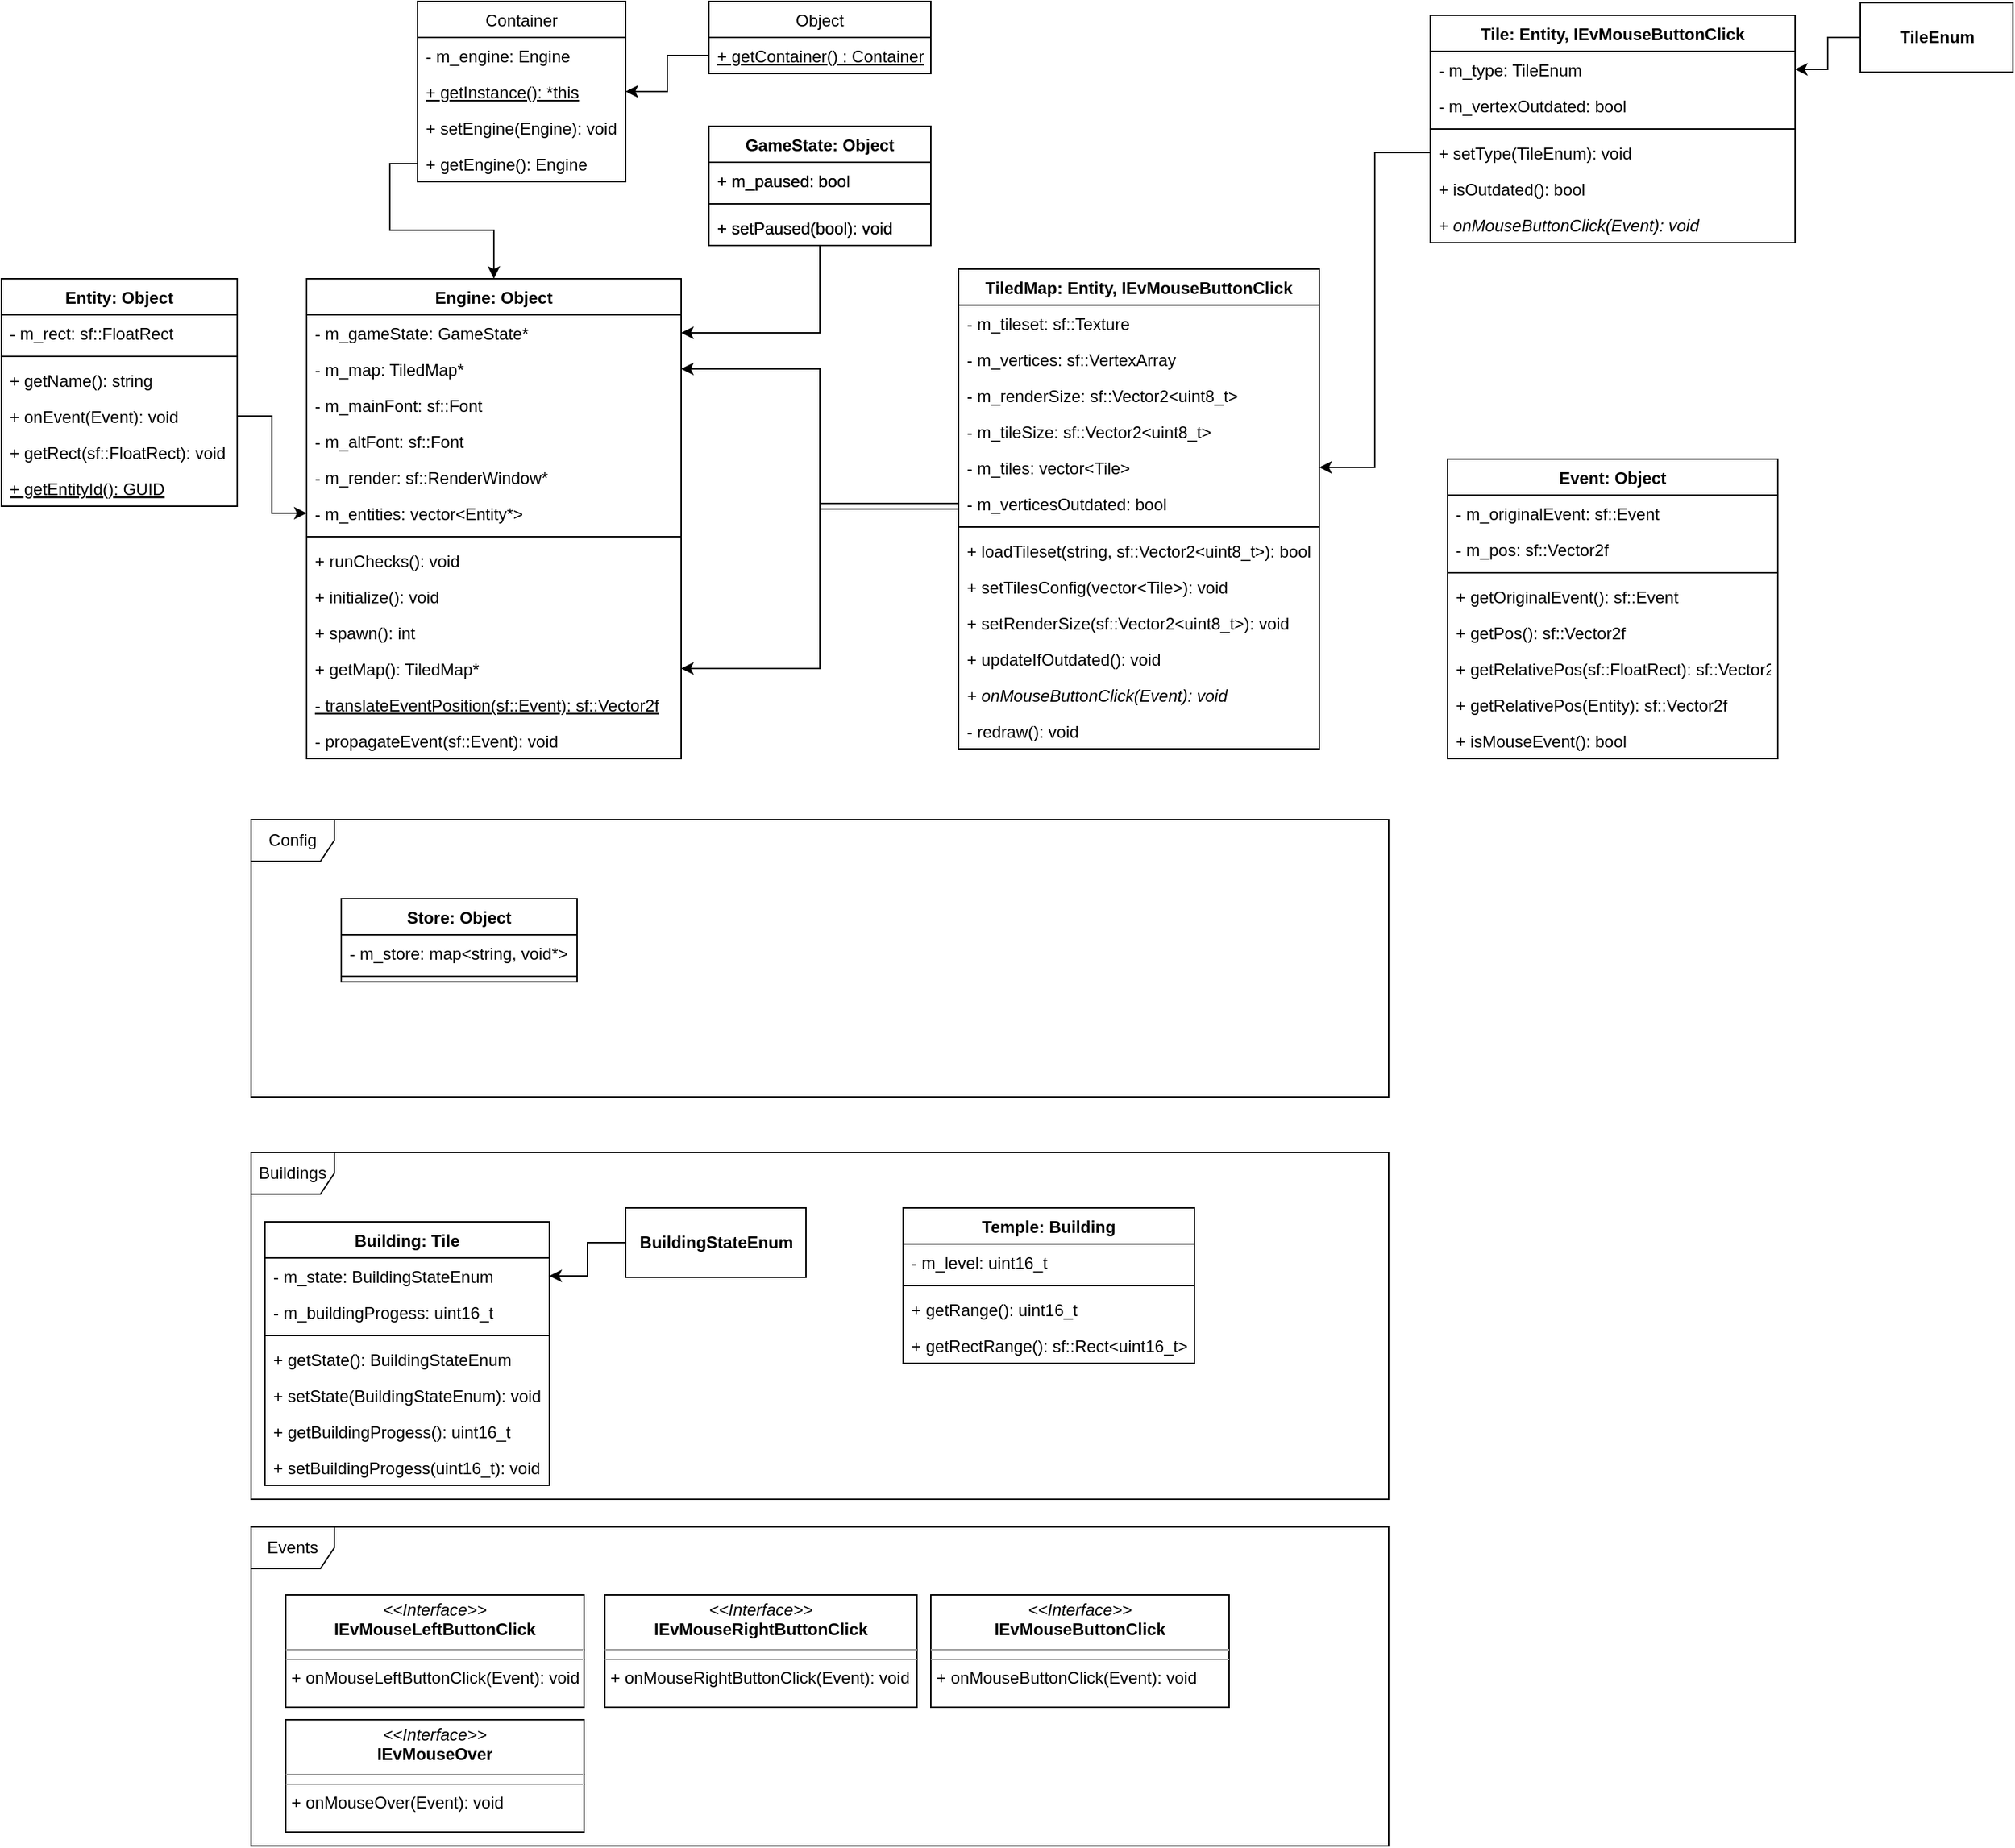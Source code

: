 <mxfile version="13.0.1" type="github">
  <diagram id="be68WJlmNhID2xN9GZZJ" name="Page-1">
    <mxGraphModel dx="1832" dy="575" grid="1" gridSize="10" guides="1" tooltips="1" connect="1" arrows="1" fold="1" page="1" pageScale="1" pageWidth="827" pageHeight="1169" math="0" shadow="0">
      <root>
        <mxCell id="QJHLIfY952PUfhF2oaxG-0" />
        <mxCell id="QJHLIfY952PUfhF2oaxG-1" parent="QJHLIfY952PUfhF2oaxG-0" />
        <mxCell id="mEMcGIEEyHtBo-22ZitF-0" value="Object" style="swimlane;fontStyle=0;childLayout=stackLayout;horizontal=1;startSize=26;fillColor=none;horizontalStack=0;resizeParent=1;resizeParentMax=0;resizeLast=0;collapsible=1;marginBottom=0;" vertex="1" parent="QJHLIfY952PUfhF2oaxG-1">
          <mxGeometry x="330" y="20" width="160" height="52" as="geometry" />
        </mxCell>
        <mxCell id="mEMcGIEEyHtBo-22ZitF-1" value="+ getContainer() : Container" style="text;strokeColor=none;fillColor=none;align=left;verticalAlign=top;spacingLeft=4;spacingRight=4;overflow=hidden;rotatable=0;points=[[0,0.5],[1,0.5]];portConstraint=eastwest;fontStyle=4" vertex="1" parent="mEMcGIEEyHtBo-22ZitF-0">
          <mxGeometry y="26" width="160" height="26" as="geometry" />
        </mxCell>
        <mxCell id="mEMcGIEEyHtBo-22ZitF-5" value="Container" style="swimlane;fontStyle=0;childLayout=stackLayout;horizontal=1;startSize=26;fillColor=none;horizontalStack=0;resizeParent=1;resizeParentMax=0;resizeLast=0;collapsible=1;marginBottom=0;" vertex="1" parent="QJHLIfY952PUfhF2oaxG-1">
          <mxGeometry x="120" y="20" width="150" height="130" as="geometry" />
        </mxCell>
        <mxCell id="mEMcGIEEyHtBo-22ZitF-8" value="- m_engine: Engine" style="text;strokeColor=none;fillColor=none;align=left;verticalAlign=top;spacingLeft=4;spacingRight=4;overflow=hidden;rotatable=0;points=[[0,0.5],[1,0.5]];portConstraint=eastwest;" vertex="1" parent="mEMcGIEEyHtBo-22ZitF-5">
          <mxGeometry y="26" width="150" height="26" as="geometry" />
        </mxCell>
        <mxCell id="mEMcGIEEyHtBo-22ZitF-6" value="+ getInstance(): *this" style="text;strokeColor=none;fillColor=none;align=left;verticalAlign=top;spacingLeft=4;spacingRight=4;overflow=hidden;rotatable=0;points=[[0,0.5],[1,0.5]];portConstraint=eastwest;fontStyle=4" vertex="1" parent="mEMcGIEEyHtBo-22ZitF-5">
          <mxGeometry y="52" width="150" height="26" as="geometry" />
        </mxCell>
        <mxCell id="mEMcGIEEyHtBo-22ZitF-11" value="+ setEngine(Engine): void" style="text;strokeColor=none;fillColor=none;align=left;verticalAlign=top;spacingLeft=4;spacingRight=4;overflow=hidden;rotatable=0;points=[[0,0.5],[1,0.5]];portConstraint=eastwest;" vertex="1" parent="mEMcGIEEyHtBo-22ZitF-5">
          <mxGeometry y="78" width="150" height="26" as="geometry" />
        </mxCell>
        <mxCell id="mEMcGIEEyHtBo-22ZitF-12" value="+ getEngine(): Engine" style="text;strokeColor=none;fillColor=none;align=left;verticalAlign=top;spacingLeft=4;spacingRight=4;overflow=hidden;rotatable=0;points=[[0,0.5],[1,0.5]];portConstraint=eastwest;" vertex="1" parent="mEMcGIEEyHtBo-22ZitF-5">
          <mxGeometry y="104" width="150" height="26" as="geometry" />
        </mxCell>
        <mxCell id="mEMcGIEEyHtBo-22ZitF-15" style="edgeStyle=orthogonalEdgeStyle;rounded=0;orthogonalLoop=1;jettySize=auto;html=1;" edge="1" parent="QJHLIfY952PUfhF2oaxG-1" source="mEMcGIEEyHtBo-22ZitF-1" target="mEMcGIEEyHtBo-22ZitF-5">
          <mxGeometry relative="1" as="geometry" />
        </mxCell>
        <mxCell id="mEMcGIEEyHtBo-22ZitF-20" value="Engine: Object&#xa;" style="swimlane;fontStyle=1;align=center;verticalAlign=top;childLayout=stackLayout;horizontal=1;startSize=26;horizontalStack=0;resizeParent=1;resizeParentMax=0;resizeLast=0;collapsible=1;marginBottom=0;" vertex="1" parent="QJHLIfY952PUfhF2oaxG-1">
          <mxGeometry x="40" y="220" width="270" height="346" as="geometry">
            <mxRectangle x="40" y="220" width="120" height="26" as="alternateBounds" />
          </mxGeometry>
        </mxCell>
        <mxCell id="mEMcGIEEyHtBo-22ZitF-21" value="- m_gameState: GameState*" style="text;strokeColor=none;fillColor=none;align=left;verticalAlign=top;spacingLeft=4;spacingRight=4;overflow=hidden;rotatable=0;points=[[0,0.5],[1,0.5]];portConstraint=eastwest;" vertex="1" parent="mEMcGIEEyHtBo-22ZitF-20">
          <mxGeometry y="26" width="270" height="26" as="geometry" />
        </mxCell>
        <mxCell id="mEMcGIEEyHtBo-22ZitF-24" value="- m_map: TiledMap*" style="text;strokeColor=none;fillColor=none;align=left;verticalAlign=top;spacingLeft=4;spacingRight=4;overflow=hidden;rotatable=0;points=[[0,0.5],[1,0.5]];portConstraint=eastwest;" vertex="1" parent="mEMcGIEEyHtBo-22ZitF-20">
          <mxGeometry y="52" width="270" height="26" as="geometry" />
        </mxCell>
        <mxCell id="mEMcGIEEyHtBo-22ZitF-25" value="- m_mainFont: sf::Font" style="text;strokeColor=none;fillColor=none;align=left;verticalAlign=top;spacingLeft=4;spacingRight=4;overflow=hidden;rotatable=0;points=[[0,0.5],[1,0.5]];portConstraint=eastwest;" vertex="1" parent="mEMcGIEEyHtBo-22ZitF-20">
          <mxGeometry y="78" width="270" height="26" as="geometry" />
        </mxCell>
        <mxCell id="mEMcGIEEyHtBo-22ZitF-27" value="- m_altFont: sf::Font" style="text;strokeColor=none;fillColor=none;align=left;verticalAlign=top;spacingLeft=4;spacingRight=4;overflow=hidden;rotatable=0;points=[[0,0.5],[1,0.5]];portConstraint=eastwest;" vertex="1" parent="mEMcGIEEyHtBo-22ZitF-20">
          <mxGeometry y="104" width="270" height="26" as="geometry" />
        </mxCell>
        <mxCell id="mEMcGIEEyHtBo-22ZitF-26" value="- m_render: sf::RenderWindow*" style="text;strokeColor=none;fillColor=none;align=left;verticalAlign=top;spacingLeft=4;spacingRight=4;overflow=hidden;rotatable=0;points=[[0,0.5],[1,0.5]];portConstraint=eastwest;" vertex="1" parent="mEMcGIEEyHtBo-22ZitF-20">
          <mxGeometry y="130" width="270" height="26" as="geometry" />
        </mxCell>
        <mxCell id="mEMcGIEEyHtBo-22ZitF-28" value="- m_entities: vector&lt;Entity*&gt;" style="text;strokeColor=none;fillColor=none;align=left;verticalAlign=top;spacingLeft=4;spacingRight=4;overflow=hidden;rotatable=0;points=[[0,0.5],[1,0.5]];portConstraint=eastwest;" vertex="1" parent="mEMcGIEEyHtBo-22ZitF-20">
          <mxGeometry y="156" width="270" height="26" as="geometry" />
        </mxCell>
        <mxCell id="mEMcGIEEyHtBo-22ZitF-22" value="" style="line;strokeWidth=1;fillColor=none;align=left;verticalAlign=middle;spacingTop=-1;spacingLeft=3;spacingRight=3;rotatable=0;labelPosition=right;points=[];portConstraint=eastwest;" vertex="1" parent="mEMcGIEEyHtBo-22ZitF-20">
          <mxGeometry y="182" width="270" height="8" as="geometry" />
        </mxCell>
        <mxCell id="mEMcGIEEyHtBo-22ZitF-23" value="+ runChecks(): void" style="text;strokeColor=none;fillColor=none;align=left;verticalAlign=top;spacingLeft=4;spacingRight=4;overflow=hidden;rotatable=0;points=[[0,0.5],[1,0.5]];portConstraint=eastwest;" vertex="1" parent="mEMcGIEEyHtBo-22ZitF-20">
          <mxGeometry y="190" width="270" height="26" as="geometry" />
        </mxCell>
        <mxCell id="mEMcGIEEyHtBo-22ZitF-29" value="+ initialize(): void" style="text;strokeColor=none;fillColor=none;align=left;verticalAlign=top;spacingLeft=4;spacingRight=4;overflow=hidden;rotatable=0;points=[[0,0.5],[1,0.5]];portConstraint=eastwest;" vertex="1" parent="mEMcGIEEyHtBo-22ZitF-20">
          <mxGeometry y="216" width="270" height="26" as="geometry" />
        </mxCell>
        <mxCell id="mEMcGIEEyHtBo-22ZitF-30" value="+ spawn(): int" style="text;strokeColor=none;fillColor=none;align=left;verticalAlign=top;spacingLeft=4;spacingRight=4;overflow=hidden;rotatable=0;points=[[0,0.5],[1,0.5]];portConstraint=eastwest;" vertex="1" parent="mEMcGIEEyHtBo-22ZitF-20">
          <mxGeometry y="242" width="270" height="26" as="geometry" />
        </mxCell>
        <mxCell id="mEMcGIEEyHtBo-22ZitF-31" value="+ getMap(): TiledMap*" style="text;strokeColor=none;fillColor=none;align=left;verticalAlign=top;spacingLeft=4;spacingRight=4;overflow=hidden;rotatable=0;points=[[0,0.5],[1,0.5]];portConstraint=eastwest;" vertex="1" parent="mEMcGIEEyHtBo-22ZitF-20">
          <mxGeometry y="268" width="270" height="26" as="geometry" />
        </mxCell>
        <mxCell id="mEMcGIEEyHtBo-22ZitF-33" value="- translateEventPosition(sf::Event): sf::Vector2f" style="text;strokeColor=none;fillColor=none;align=left;verticalAlign=top;spacingLeft=4;spacingRight=4;overflow=hidden;rotatable=0;points=[[0,0.5],[1,0.5]];portConstraint=eastwest;fontStyle=4" vertex="1" parent="mEMcGIEEyHtBo-22ZitF-20">
          <mxGeometry y="294" width="270" height="26" as="geometry" />
        </mxCell>
        <mxCell id="mEMcGIEEyHtBo-22ZitF-32" value="- propagateEvent(sf::Event): void" style="text;strokeColor=none;fillColor=none;align=left;verticalAlign=top;spacingLeft=4;spacingRight=4;overflow=hidden;rotatable=0;points=[[0,0.5],[1,0.5]];portConstraint=eastwest;" vertex="1" parent="mEMcGIEEyHtBo-22ZitF-20">
          <mxGeometry y="320" width="270" height="26" as="geometry" />
        </mxCell>
        <mxCell id="mEMcGIEEyHtBo-22ZitF-35" style="edgeStyle=orthogonalEdgeStyle;rounded=0;orthogonalLoop=1;jettySize=auto;html=1;" edge="1" parent="QJHLIfY952PUfhF2oaxG-1" source="mEMcGIEEyHtBo-22ZitF-12" target="mEMcGIEEyHtBo-22ZitF-20">
          <mxGeometry relative="1" as="geometry" />
        </mxCell>
        <mxCell id="mEMcGIEEyHtBo-22ZitF-41" style="edgeStyle=orthogonalEdgeStyle;rounded=0;orthogonalLoop=1;jettySize=auto;html=1;" edge="1" parent="QJHLIfY952PUfhF2oaxG-1" source="mEMcGIEEyHtBo-22ZitF-37" target="mEMcGIEEyHtBo-22ZitF-21">
          <mxGeometry relative="1" as="geometry" />
        </mxCell>
        <mxCell id="mEMcGIEEyHtBo-22ZitF-37" value="GameState: Object" style="swimlane;fontStyle=1;align=center;verticalAlign=top;childLayout=stackLayout;horizontal=1;startSize=26;horizontalStack=0;resizeParent=1;resizeParentMax=0;resizeLast=0;collapsible=1;marginBottom=0;" vertex="1" parent="QJHLIfY952PUfhF2oaxG-1">
          <mxGeometry x="330" y="110" width="160" height="86" as="geometry" />
        </mxCell>
        <mxCell id="mEMcGIEEyHtBo-22ZitF-38" value="+ m_paused: bool" style="text;strokeColor=none;fillColor=none;align=left;verticalAlign=top;spacingLeft=4;spacingRight=4;overflow=hidden;rotatable=0;points=[[0,0.5],[1,0.5]];portConstraint=eastwest;" vertex="1" parent="mEMcGIEEyHtBo-22ZitF-37">
          <mxGeometry y="26" width="160" height="26" as="geometry" />
        </mxCell>
        <mxCell id="mEMcGIEEyHtBo-22ZitF-39" value="" style="line;strokeWidth=1;fillColor=none;align=left;verticalAlign=middle;spacingTop=-1;spacingLeft=3;spacingRight=3;rotatable=0;labelPosition=right;points=[];portConstraint=eastwest;" vertex="1" parent="mEMcGIEEyHtBo-22ZitF-37">
          <mxGeometry y="52" width="160" height="8" as="geometry" />
        </mxCell>
        <mxCell id="mEMcGIEEyHtBo-22ZitF-40" value="+ setPaused(bool): void" style="text;strokeColor=none;fillColor=none;align=left;verticalAlign=top;spacingLeft=4;spacingRight=4;overflow=hidden;rotatable=0;points=[[0,0.5],[1,0.5]];portConstraint=eastwest;" vertex="1" parent="mEMcGIEEyHtBo-22ZitF-37">
          <mxGeometry y="60" width="160" height="26" as="geometry" />
        </mxCell>
        <mxCell id="mEMcGIEEyHtBo-22ZitF-63" style="edgeStyle=orthogonalEdgeStyle;rounded=0;orthogonalLoop=1;jettySize=auto;html=1;" edge="1" parent="QJHLIfY952PUfhF2oaxG-1" source="mEMcGIEEyHtBo-22ZitF-46" target="mEMcGIEEyHtBo-22ZitF-24">
          <mxGeometry relative="1" as="geometry" />
        </mxCell>
        <mxCell id="mEMcGIEEyHtBo-22ZitF-46" value="TiledMap: Entity, IEvMouseButtonClick" style="swimlane;fontStyle=1;align=center;verticalAlign=top;childLayout=stackLayout;horizontal=1;startSize=26;horizontalStack=0;resizeParent=1;resizeParentMax=0;resizeLast=0;collapsible=1;marginBottom=0;" vertex="1" parent="QJHLIfY952PUfhF2oaxG-1">
          <mxGeometry x="510" y="213" width="260" height="346" as="geometry" />
        </mxCell>
        <mxCell id="mEMcGIEEyHtBo-22ZitF-47" value="- m_tileset: sf::Texture" style="text;strokeColor=none;fillColor=none;align=left;verticalAlign=top;spacingLeft=4;spacingRight=4;overflow=hidden;rotatable=0;points=[[0,0.5],[1,0.5]];portConstraint=eastwest;" vertex="1" parent="mEMcGIEEyHtBo-22ZitF-46">
          <mxGeometry y="26" width="260" height="26" as="geometry" />
        </mxCell>
        <mxCell id="mEMcGIEEyHtBo-22ZitF-50" value="- m_vertices: sf::VertexArray" style="text;strokeColor=none;fillColor=none;align=left;verticalAlign=top;spacingLeft=4;spacingRight=4;overflow=hidden;rotatable=0;points=[[0,0.5],[1,0.5]];portConstraint=eastwest;" vertex="1" parent="mEMcGIEEyHtBo-22ZitF-46">
          <mxGeometry y="52" width="260" height="26" as="geometry" />
        </mxCell>
        <mxCell id="mEMcGIEEyHtBo-22ZitF-51" value="- m_renderSize: sf::Vector2&lt;uint8_t&gt;" style="text;strokeColor=none;fillColor=none;align=left;verticalAlign=top;spacingLeft=4;spacingRight=4;overflow=hidden;rotatable=0;points=[[0,0.5],[1,0.5]];portConstraint=eastwest;" vertex="1" parent="mEMcGIEEyHtBo-22ZitF-46">
          <mxGeometry y="78" width="260" height="26" as="geometry" />
        </mxCell>
        <mxCell id="mEMcGIEEyHtBo-22ZitF-52" value="- m_tileSize: sf::Vector2&lt;uint8_t&gt;" style="text;strokeColor=none;fillColor=none;align=left;verticalAlign=top;spacingLeft=4;spacingRight=4;overflow=hidden;rotatable=0;points=[[0,0.5],[1,0.5]];portConstraint=eastwest;" vertex="1" parent="mEMcGIEEyHtBo-22ZitF-46">
          <mxGeometry y="104" width="260" height="26" as="geometry" />
        </mxCell>
        <mxCell id="mEMcGIEEyHtBo-22ZitF-53" value="- m_tiles: vector&lt;Tile&gt;" style="text;strokeColor=none;fillColor=none;align=left;verticalAlign=top;spacingLeft=4;spacingRight=4;overflow=hidden;rotatable=0;points=[[0,0.5],[1,0.5]];portConstraint=eastwest;" vertex="1" parent="mEMcGIEEyHtBo-22ZitF-46">
          <mxGeometry y="130" width="260" height="26" as="geometry" />
        </mxCell>
        <mxCell id="mEMcGIEEyHtBo-22ZitF-54" value="- m_verticesOutdated: bool" style="text;strokeColor=none;fillColor=none;align=left;verticalAlign=top;spacingLeft=4;spacingRight=4;overflow=hidden;rotatable=0;points=[[0,0.5],[1,0.5]];portConstraint=eastwest;" vertex="1" parent="mEMcGIEEyHtBo-22ZitF-46">
          <mxGeometry y="156" width="260" height="26" as="geometry" />
        </mxCell>
        <mxCell id="mEMcGIEEyHtBo-22ZitF-48" value="" style="line;strokeWidth=1;fillColor=none;align=left;verticalAlign=middle;spacingTop=-1;spacingLeft=3;spacingRight=3;rotatable=0;labelPosition=right;points=[];portConstraint=eastwest;" vertex="1" parent="mEMcGIEEyHtBo-22ZitF-46">
          <mxGeometry y="182" width="260" height="8" as="geometry" />
        </mxCell>
        <mxCell id="mEMcGIEEyHtBo-22ZitF-49" value="+ loadTileset(string, sf::Vector2&lt;uint8_t&gt;): bool " style="text;strokeColor=none;fillColor=none;align=left;verticalAlign=top;spacingLeft=4;spacingRight=4;overflow=hidden;rotatable=0;points=[[0,0.5],[1,0.5]];portConstraint=eastwest;" vertex="1" parent="mEMcGIEEyHtBo-22ZitF-46">
          <mxGeometry y="190" width="260" height="26" as="geometry" />
        </mxCell>
        <mxCell id="mEMcGIEEyHtBo-22ZitF-55" value="+ setTilesConfig(vector&lt;Tile&gt;): void" style="text;strokeColor=none;fillColor=none;align=left;verticalAlign=top;spacingLeft=4;spacingRight=4;overflow=hidden;rotatable=0;points=[[0,0.5],[1,0.5]];portConstraint=eastwest;" vertex="1" parent="mEMcGIEEyHtBo-22ZitF-46">
          <mxGeometry y="216" width="260" height="26" as="geometry" />
        </mxCell>
        <mxCell id="mEMcGIEEyHtBo-22ZitF-56" value="+ setRenderSize(sf::Vector2&lt;uint8_t&gt;): void" style="text;strokeColor=none;fillColor=none;align=left;verticalAlign=top;spacingLeft=4;spacingRight=4;overflow=hidden;rotatable=0;points=[[0,0.5],[1,0.5]];portConstraint=eastwest;" vertex="1" parent="mEMcGIEEyHtBo-22ZitF-46">
          <mxGeometry y="242" width="260" height="26" as="geometry" />
        </mxCell>
        <mxCell id="mEMcGIEEyHtBo-22ZitF-57" value="+ updateIfOutdated(): void" style="text;strokeColor=none;fillColor=none;align=left;verticalAlign=top;spacingLeft=4;spacingRight=4;overflow=hidden;rotatable=0;points=[[0,0.5],[1,0.5]];portConstraint=eastwest;" vertex="1" parent="mEMcGIEEyHtBo-22ZitF-46">
          <mxGeometry y="268" width="260" height="26" as="geometry" />
        </mxCell>
        <mxCell id="mEMcGIEEyHtBo-22ZitF-60" value="+ onMouseButtonClick(Event): void" style="text;strokeColor=none;fillColor=none;align=left;verticalAlign=top;spacingLeft=4;spacingRight=4;overflow=hidden;rotatable=0;points=[[0,0.5],[1,0.5]];portConstraint=eastwest;fontStyle=2" vertex="1" parent="mEMcGIEEyHtBo-22ZitF-46">
          <mxGeometry y="294" width="260" height="26" as="geometry" />
        </mxCell>
        <mxCell id="mEMcGIEEyHtBo-22ZitF-61" value="- redraw(): void" style="text;strokeColor=none;fillColor=none;align=left;verticalAlign=top;spacingLeft=4;spacingRight=4;overflow=hidden;rotatable=0;points=[[0,0.5],[1,0.5]];portConstraint=eastwest;" vertex="1" parent="mEMcGIEEyHtBo-22ZitF-46">
          <mxGeometry y="320" width="260" height="26" as="geometry" />
        </mxCell>
        <mxCell id="mEMcGIEEyHtBo-22ZitF-64" value="Entity: Object" style="swimlane;fontStyle=1;align=center;verticalAlign=top;childLayout=stackLayout;horizontal=1;startSize=26;horizontalStack=0;resizeParent=1;resizeParentMax=0;resizeLast=0;collapsible=1;marginBottom=0;" vertex="1" parent="QJHLIfY952PUfhF2oaxG-1">
          <mxGeometry x="-180" y="220" width="170" height="164" as="geometry" />
        </mxCell>
        <mxCell id="mEMcGIEEyHtBo-22ZitF-65" value="- m_rect: sf::FloatRect" style="text;strokeColor=none;fillColor=none;align=left;verticalAlign=top;spacingLeft=4;spacingRight=4;overflow=hidden;rotatable=0;points=[[0,0.5],[1,0.5]];portConstraint=eastwest;" vertex="1" parent="mEMcGIEEyHtBo-22ZitF-64">
          <mxGeometry y="26" width="170" height="26" as="geometry" />
        </mxCell>
        <mxCell id="mEMcGIEEyHtBo-22ZitF-66" value="" style="line;strokeWidth=1;fillColor=none;align=left;verticalAlign=middle;spacingTop=-1;spacingLeft=3;spacingRight=3;rotatable=0;labelPosition=right;points=[];portConstraint=eastwest;" vertex="1" parent="mEMcGIEEyHtBo-22ZitF-64">
          <mxGeometry y="52" width="170" height="8" as="geometry" />
        </mxCell>
        <mxCell id="mEMcGIEEyHtBo-22ZitF-67" value="+ getName(): string" style="text;strokeColor=none;fillColor=none;align=left;verticalAlign=top;spacingLeft=4;spacingRight=4;overflow=hidden;rotatable=0;points=[[0,0.5],[1,0.5]];portConstraint=eastwest;" vertex="1" parent="mEMcGIEEyHtBo-22ZitF-64">
          <mxGeometry y="60" width="170" height="26" as="geometry" />
        </mxCell>
        <mxCell id="mEMcGIEEyHtBo-22ZitF-68" value="+ onEvent(Event): void" style="text;strokeColor=none;fillColor=none;align=left;verticalAlign=top;spacingLeft=4;spacingRight=4;overflow=hidden;rotatable=0;points=[[0,0.5],[1,0.5]];portConstraint=eastwest;" vertex="1" parent="mEMcGIEEyHtBo-22ZitF-64">
          <mxGeometry y="86" width="170" height="26" as="geometry" />
        </mxCell>
        <mxCell id="mEMcGIEEyHtBo-22ZitF-69" value="+ getRect(sf::FloatRect): void" style="text;strokeColor=none;fillColor=none;align=left;verticalAlign=top;spacingLeft=4;spacingRight=4;overflow=hidden;rotatable=0;points=[[0,0.5],[1,0.5]];portConstraint=eastwest;" vertex="1" parent="mEMcGIEEyHtBo-22ZitF-64">
          <mxGeometry y="112" width="170" height="26" as="geometry" />
        </mxCell>
        <mxCell id="mEMcGIEEyHtBo-22ZitF-70" value="+ getEntityId(): GUID" style="text;strokeColor=none;fillColor=none;align=left;verticalAlign=top;spacingLeft=4;spacingRight=4;overflow=hidden;rotatable=0;points=[[0,0.5],[1,0.5]];portConstraint=eastwest;fontStyle=4" vertex="1" parent="mEMcGIEEyHtBo-22ZitF-64">
          <mxGeometry y="138" width="170" height="26" as="geometry" />
        </mxCell>
        <mxCell id="mEMcGIEEyHtBo-22ZitF-72" style="edgeStyle=orthogonalEdgeStyle;rounded=0;orthogonalLoop=1;jettySize=auto;html=1;" edge="1" parent="QJHLIfY952PUfhF2oaxG-1" source="mEMcGIEEyHtBo-22ZitF-68" target="mEMcGIEEyHtBo-22ZitF-28">
          <mxGeometry relative="1" as="geometry" />
        </mxCell>
        <mxCell id="mEMcGIEEyHtBo-22ZitF-73" style="edgeStyle=orthogonalEdgeStyle;rounded=0;orthogonalLoop=1;jettySize=auto;html=1;" edge="1" parent="QJHLIfY952PUfhF2oaxG-1" source="mEMcGIEEyHtBo-22ZitF-54" target="mEMcGIEEyHtBo-22ZitF-31">
          <mxGeometry relative="1" as="geometry" />
        </mxCell>
        <mxCell id="mEMcGIEEyHtBo-22ZitF-92" style="edgeStyle=orthogonalEdgeStyle;rounded=0;orthogonalLoop=1;jettySize=auto;html=1;" edge="1" parent="QJHLIfY952PUfhF2oaxG-1" source="mEMcGIEEyHtBo-22ZitF-77" target="mEMcGIEEyHtBo-22ZitF-53">
          <mxGeometry relative="1" as="geometry" />
        </mxCell>
        <mxCell id="mEMcGIEEyHtBo-22ZitF-74" value="Tile: Entity, IEvMouseButtonClick" style="swimlane;fontStyle=1;align=center;verticalAlign=top;childLayout=stackLayout;horizontal=1;startSize=26;horizontalStack=0;resizeParent=1;resizeParentMax=0;resizeLast=0;collapsible=1;marginBottom=0;" vertex="1" parent="QJHLIfY952PUfhF2oaxG-1">
          <mxGeometry x="850" y="30" width="263" height="164" as="geometry" />
        </mxCell>
        <mxCell id="mEMcGIEEyHtBo-22ZitF-75" value="- m_type: TileEnum" style="text;strokeColor=none;fillColor=none;align=left;verticalAlign=top;spacingLeft=4;spacingRight=4;overflow=hidden;rotatable=0;points=[[0,0.5],[1,0.5]];portConstraint=eastwest;" vertex="1" parent="mEMcGIEEyHtBo-22ZitF-74">
          <mxGeometry y="26" width="263" height="26" as="geometry" />
        </mxCell>
        <mxCell id="mEMcGIEEyHtBo-22ZitF-78" value="- m_vertexOutdated: bool" style="text;strokeColor=none;fillColor=none;align=left;verticalAlign=top;spacingLeft=4;spacingRight=4;overflow=hidden;rotatable=0;points=[[0,0.5],[1,0.5]];portConstraint=eastwest;" vertex="1" parent="mEMcGIEEyHtBo-22ZitF-74">
          <mxGeometry y="52" width="263" height="26" as="geometry" />
        </mxCell>
        <mxCell id="mEMcGIEEyHtBo-22ZitF-76" value="" style="line;strokeWidth=1;fillColor=none;align=left;verticalAlign=middle;spacingTop=-1;spacingLeft=3;spacingRight=3;rotatable=0;labelPosition=right;points=[];portConstraint=eastwest;" vertex="1" parent="mEMcGIEEyHtBo-22ZitF-74">
          <mxGeometry y="78" width="263" height="8" as="geometry" />
        </mxCell>
        <mxCell id="mEMcGIEEyHtBo-22ZitF-77" value="+ setType(TileEnum): void" style="text;strokeColor=none;fillColor=none;align=left;verticalAlign=top;spacingLeft=4;spacingRight=4;overflow=hidden;rotatable=0;points=[[0,0.5],[1,0.5]];portConstraint=eastwest;" vertex="1" parent="mEMcGIEEyHtBo-22ZitF-74">
          <mxGeometry y="86" width="263" height="26" as="geometry" />
        </mxCell>
        <mxCell id="mEMcGIEEyHtBo-22ZitF-79" value="+ isOutdated(): bool" style="text;strokeColor=none;fillColor=none;align=left;verticalAlign=top;spacingLeft=4;spacingRight=4;overflow=hidden;rotatable=0;points=[[0,0.5],[1,0.5]];portConstraint=eastwest;" vertex="1" parent="mEMcGIEEyHtBo-22ZitF-74">
          <mxGeometry y="112" width="263" height="26" as="geometry" />
        </mxCell>
        <mxCell id="mEMcGIEEyHtBo-22ZitF-80" value="+ onMouseButtonClick(Event): void" style="text;strokeColor=none;fillColor=none;align=left;verticalAlign=top;spacingLeft=4;spacingRight=4;overflow=hidden;rotatable=0;points=[[0,0.5],[1,0.5]];portConstraint=eastwest;fontStyle=2" vertex="1" parent="mEMcGIEEyHtBo-22ZitF-74">
          <mxGeometry y="138" width="263" height="26" as="geometry" />
        </mxCell>
        <mxCell id="mEMcGIEEyHtBo-22ZitF-113" style="edgeStyle=orthogonalEdgeStyle;rounded=0;orthogonalLoop=1;jettySize=auto;html=1;" edge="1" parent="QJHLIfY952PUfhF2oaxG-1" source="mEMcGIEEyHtBo-22ZitF-112" target="mEMcGIEEyHtBo-22ZitF-75">
          <mxGeometry relative="1" as="geometry" />
        </mxCell>
        <mxCell id="mEMcGIEEyHtBo-22ZitF-112" value="&lt;b&gt;TileEnum&lt;/b&gt;" style="html=1;" vertex="1" parent="QJHLIfY952PUfhF2oaxG-1">
          <mxGeometry x="1160" y="21" width="110" height="50" as="geometry" />
        </mxCell>
        <mxCell id="mEMcGIEEyHtBo-22ZitF-93" value="Event: Object" style="swimlane;fontStyle=1;align=center;verticalAlign=top;childLayout=stackLayout;horizontal=1;startSize=26;horizontalStack=0;resizeParent=1;resizeParentMax=0;resizeLast=0;collapsible=1;marginBottom=0;" vertex="1" parent="QJHLIfY952PUfhF2oaxG-1">
          <mxGeometry x="862.5" y="350" width="238" height="216" as="geometry" />
        </mxCell>
        <mxCell id="mEMcGIEEyHtBo-22ZitF-94" value="- m_originalEvent: sf::Event" style="text;strokeColor=none;fillColor=none;align=left;verticalAlign=top;spacingLeft=4;spacingRight=4;overflow=hidden;rotatable=0;points=[[0,0.5],[1,0.5]];portConstraint=eastwest;" vertex="1" parent="mEMcGIEEyHtBo-22ZitF-93">
          <mxGeometry y="26" width="238" height="26" as="geometry" />
        </mxCell>
        <mxCell id="mEMcGIEEyHtBo-22ZitF-97" value="- m_pos: sf::Vector2f" style="text;strokeColor=none;fillColor=none;align=left;verticalAlign=top;spacingLeft=4;spacingRight=4;overflow=hidden;rotatable=0;points=[[0,0.5],[1,0.5]];portConstraint=eastwest;" vertex="1" parent="mEMcGIEEyHtBo-22ZitF-93">
          <mxGeometry y="52" width="238" height="26" as="geometry" />
        </mxCell>
        <mxCell id="mEMcGIEEyHtBo-22ZitF-95" value="" style="line;strokeWidth=1;fillColor=none;align=left;verticalAlign=middle;spacingTop=-1;spacingLeft=3;spacingRight=3;rotatable=0;labelPosition=right;points=[];portConstraint=eastwest;" vertex="1" parent="mEMcGIEEyHtBo-22ZitF-93">
          <mxGeometry y="78" width="238" height="8" as="geometry" />
        </mxCell>
        <mxCell id="mEMcGIEEyHtBo-22ZitF-96" value="+ getOriginalEvent(): sf::Event" style="text;strokeColor=none;fillColor=none;align=left;verticalAlign=top;spacingLeft=4;spacingRight=4;overflow=hidden;rotatable=0;points=[[0,0.5],[1,0.5]];portConstraint=eastwest;" vertex="1" parent="mEMcGIEEyHtBo-22ZitF-93">
          <mxGeometry y="86" width="238" height="26" as="geometry" />
        </mxCell>
        <mxCell id="mEMcGIEEyHtBo-22ZitF-98" value="+ getPos(): sf::Vector2f" style="text;strokeColor=none;fillColor=none;align=left;verticalAlign=top;spacingLeft=4;spacingRight=4;overflow=hidden;rotatable=0;points=[[0,0.5],[1,0.5]];portConstraint=eastwest;" vertex="1" parent="mEMcGIEEyHtBo-22ZitF-93">
          <mxGeometry y="112" width="238" height="26" as="geometry" />
        </mxCell>
        <mxCell id="mEMcGIEEyHtBo-22ZitF-99" value="+ getRelativePos(sf::FloatRect): sf::Vector2f" style="text;strokeColor=none;fillColor=none;align=left;verticalAlign=top;spacingLeft=4;spacingRight=4;overflow=hidden;rotatable=0;points=[[0,0.5],[1,0.5]];portConstraint=eastwest;" vertex="1" parent="mEMcGIEEyHtBo-22ZitF-93">
          <mxGeometry y="138" width="238" height="26" as="geometry" />
        </mxCell>
        <mxCell id="mEMcGIEEyHtBo-22ZitF-100" value="+ getRelativePos(Entity): sf::Vector2f" style="text;strokeColor=none;fillColor=none;align=left;verticalAlign=top;spacingLeft=4;spacingRight=4;overflow=hidden;rotatable=0;points=[[0,0.5],[1,0.5]];portConstraint=eastwest;" vertex="1" parent="mEMcGIEEyHtBo-22ZitF-93">
          <mxGeometry y="164" width="238" height="26" as="geometry" />
        </mxCell>
        <mxCell id="mEMcGIEEyHtBo-22ZitF-101" value="+ isMouseEvent(): bool" style="text;strokeColor=none;fillColor=none;align=left;verticalAlign=top;spacingLeft=4;spacingRight=4;overflow=hidden;rotatable=0;points=[[0,0.5],[1,0.5]];portConstraint=eastwest;" vertex="1" parent="mEMcGIEEyHtBo-22ZitF-93">
          <mxGeometry y="190" width="238" height="26" as="geometry" />
        </mxCell>
        <mxCell id="mEMcGIEEyHtBo-22ZitF-115" value="GameState: Object" style="swimlane;fontStyle=1;align=center;verticalAlign=top;childLayout=stackLayout;horizontal=1;startSize=26;horizontalStack=0;resizeParent=1;resizeParentMax=0;resizeLast=0;collapsible=1;marginBottom=0;" vertex="1" parent="QJHLIfY952PUfhF2oaxG-1">
          <mxGeometry x="330" y="110" width="160" height="86" as="geometry" />
        </mxCell>
        <mxCell id="mEMcGIEEyHtBo-22ZitF-116" value="+ m_paused: bool" style="text;strokeColor=none;fillColor=none;align=left;verticalAlign=top;spacingLeft=4;spacingRight=4;overflow=hidden;rotatable=0;points=[[0,0.5],[1,0.5]];portConstraint=eastwest;" vertex="1" parent="mEMcGIEEyHtBo-22ZitF-115">
          <mxGeometry y="26" width="160" height="26" as="geometry" />
        </mxCell>
        <mxCell id="mEMcGIEEyHtBo-22ZitF-117" value="" style="line;strokeWidth=1;fillColor=none;align=left;verticalAlign=middle;spacingTop=-1;spacingLeft=3;spacingRight=3;rotatable=0;labelPosition=right;points=[];portConstraint=eastwest;" vertex="1" parent="mEMcGIEEyHtBo-22ZitF-115">
          <mxGeometry y="52" width="160" height="8" as="geometry" />
        </mxCell>
        <mxCell id="mEMcGIEEyHtBo-22ZitF-118" value="+ setPaused(bool): void" style="text;strokeColor=none;fillColor=none;align=left;verticalAlign=top;spacingLeft=4;spacingRight=4;overflow=hidden;rotatable=0;points=[[0,0.5],[1,0.5]];portConstraint=eastwest;" vertex="1" parent="mEMcGIEEyHtBo-22ZitF-115">
          <mxGeometry y="60" width="160" height="26" as="geometry" />
        </mxCell>
        <mxCell id="mEMcGIEEyHtBo-22ZitF-123" value="Config" style="shape=umlFrame;whiteSpace=wrap;html=1;" vertex="1" parent="QJHLIfY952PUfhF2oaxG-1">
          <mxGeometry y="610" width="820" height="200" as="geometry" />
        </mxCell>
        <mxCell id="mEMcGIEEyHtBo-22ZitF-119" value="Store: Object" style="swimlane;fontStyle=1;align=center;verticalAlign=top;childLayout=stackLayout;horizontal=1;startSize=26;horizontalStack=0;resizeParent=1;resizeParentMax=0;resizeLast=0;collapsible=1;marginBottom=0;" vertex="1" parent="QJHLIfY952PUfhF2oaxG-1">
          <mxGeometry x="65" y="667" width="170" height="60" as="geometry" />
        </mxCell>
        <mxCell id="mEMcGIEEyHtBo-22ZitF-120" value="- m_store: map&lt;string, void*&gt;" style="text;strokeColor=none;fillColor=none;align=left;verticalAlign=top;spacingLeft=4;spacingRight=4;overflow=hidden;rotatable=0;points=[[0,0.5],[1,0.5]];portConstraint=eastwest;" vertex="1" parent="mEMcGIEEyHtBo-22ZitF-119">
          <mxGeometry y="26" width="170" height="26" as="geometry" />
        </mxCell>
        <mxCell id="mEMcGIEEyHtBo-22ZitF-121" value="" style="line;strokeWidth=1;fillColor=none;align=left;verticalAlign=middle;spacingTop=-1;spacingLeft=3;spacingRight=3;rotatable=0;labelPosition=right;points=[];portConstraint=eastwest;" vertex="1" parent="mEMcGIEEyHtBo-22ZitF-119">
          <mxGeometry y="52" width="170" height="8" as="geometry" />
        </mxCell>
        <mxCell id="mEMcGIEEyHtBo-22ZitF-124" value="Buildings" style="shape=umlFrame;whiteSpace=wrap;html=1;" vertex="1" parent="QJHLIfY952PUfhF2oaxG-1">
          <mxGeometry y="850" width="820" height="250" as="geometry" />
        </mxCell>
        <mxCell id="mEMcGIEEyHtBo-22ZitF-125" value="Building: Tile" style="swimlane;fontStyle=1;align=center;verticalAlign=top;childLayout=stackLayout;horizontal=1;startSize=26;horizontalStack=0;resizeParent=1;resizeParentMax=0;resizeLast=0;collapsible=1;marginBottom=0;" vertex="1" parent="QJHLIfY952PUfhF2oaxG-1">
          <mxGeometry x="10" y="900" width="205" height="190" as="geometry" />
        </mxCell>
        <mxCell id="mEMcGIEEyHtBo-22ZitF-126" value="- m_state: BuildingStateEnum" style="text;strokeColor=none;fillColor=none;align=left;verticalAlign=top;spacingLeft=4;spacingRight=4;overflow=hidden;rotatable=0;points=[[0,0.5],[1,0.5]];portConstraint=eastwest;" vertex="1" parent="mEMcGIEEyHtBo-22ZitF-125">
          <mxGeometry y="26" width="205" height="26" as="geometry" />
        </mxCell>
        <mxCell id="mEMcGIEEyHtBo-22ZitF-129" value="- m_buildingProgess: uint16_t" style="text;strokeColor=none;fillColor=none;align=left;verticalAlign=top;spacingLeft=4;spacingRight=4;overflow=hidden;rotatable=0;points=[[0,0.5],[1,0.5]];portConstraint=eastwest;" vertex="1" parent="mEMcGIEEyHtBo-22ZitF-125">
          <mxGeometry y="52" width="205" height="26" as="geometry" />
        </mxCell>
        <mxCell id="mEMcGIEEyHtBo-22ZitF-127" value="" style="line;strokeWidth=1;fillColor=none;align=left;verticalAlign=middle;spacingTop=-1;spacingLeft=3;spacingRight=3;rotatable=0;labelPosition=right;points=[];portConstraint=eastwest;" vertex="1" parent="mEMcGIEEyHtBo-22ZitF-125">
          <mxGeometry y="78" width="205" height="8" as="geometry" />
        </mxCell>
        <mxCell id="mEMcGIEEyHtBo-22ZitF-128" value="+ getState(): BuildingStateEnum" style="text;strokeColor=none;fillColor=none;align=left;verticalAlign=top;spacingLeft=4;spacingRight=4;overflow=hidden;rotatable=0;points=[[0,0.5],[1,0.5]];portConstraint=eastwest;" vertex="1" parent="mEMcGIEEyHtBo-22ZitF-125">
          <mxGeometry y="86" width="205" height="26" as="geometry" />
        </mxCell>
        <mxCell id="mEMcGIEEyHtBo-22ZitF-131" value="+ setState(BuildingStateEnum): void" style="text;strokeColor=none;fillColor=none;align=left;verticalAlign=top;spacingLeft=4;spacingRight=4;overflow=hidden;rotatable=0;points=[[0,0.5],[1,0.5]];portConstraint=eastwest;" vertex="1" parent="mEMcGIEEyHtBo-22ZitF-125">
          <mxGeometry y="112" width="205" height="26" as="geometry" />
        </mxCell>
        <mxCell id="mEMcGIEEyHtBo-22ZitF-132" value="+ getBuildingProgess(): uint16_t" style="text;strokeColor=none;fillColor=none;align=left;verticalAlign=top;spacingLeft=4;spacingRight=4;overflow=hidden;rotatable=0;points=[[0,0.5],[1,0.5]];portConstraint=eastwest;" vertex="1" parent="mEMcGIEEyHtBo-22ZitF-125">
          <mxGeometry y="138" width="205" height="26" as="geometry" />
        </mxCell>
        <mxCell id="mEMcGIEEyHtBo-22ZitF-133" value="+ setBuildingProgess(uint16_t): void" style="text;strokeColor=none;fillColor=none;align=left;verticalAlign=top;spacingLeft=4;spacingRight=4;overflow=hidden;rotatable=0;points=[[0,0.5],[1,0.5]];portConstraint=eastwest;" vertex="1" parent="mEMcGIEEyHtBo-22ZitF-125">
          <mxGeometry y="164" width="205" height="26" as="geometry" />
        </mxCell>
        <mxCell id="mEMcGIEEyHtBo-22ZitF-137" style="edgeStyle=orthogonalEdgeStyle;rounded=0;orthogonalLoop=1;jettySize=auto;html=1;" edge="1" parent="QJHLIfY952PUfhF2oaxG-1" source="mEMcGIEEyHtBo-22ZitF-135" target="mEMcGIEEyHtBo-22ZitF-126">
          <mxGeometry relative="1" as="geometry" />
        </mxCell>
        <mxCell id="mEMcGIEEyHtBo-22ZitF-135" value="&lt;b&gt;BuildingStateEnum&lt;/b&gt;" style="html=1;" vertex="1" parent="QJHLIfY952PUfhF2oaxG-1">
          <mxGeometry x="270" y="890" width="130" height="50" as="geometry" />
        </mxCell>
        <mxCell id="mEMcGIEEyHtBo-22ZitF-138" value="Temple: Building" style="swimlane;fontStyle=1;align=center;verticalAlign=top;childLayout=stackLayout;horizontal=1;startSize=26;horizontalStack=0;resizeParent=1;resizeParentMax=0;resizeLast=0;collapsible=1;marginBottom=0;" vertex="1" parent="QJHLIfY952PUfhF2oaxG-1">
          <mxGeometry x="470" y="890" width="210" height="112" as="geometry" />
        </mxCell>
        <mxCell id="mEMcGIEEyHtBo-22ZitF-139" value="- m_level: uint16_t" style="text;strokeColor=none;fillColor=none;align=left;verticalAlign=top;spacingLeft=4;spacingRight=4;overflow=hidden;rotatable=0;points=[[0,0.5],[1,0.5]];portConstraint=eastwest;" vertex="1" parent="mEMcGIEEyHtBo-22ZitF-138">
          <mxGeometry y="26" width="210" height="26" as="geometry" />
        </mxCell>
        <mxCell id="mEMcGIEEyHtBo-22ZitF-140" value="" style="line;strokeWidth=1;fillColor=none;align=left;verticalAlign=middle;spacingTop=-1;spacingLeft=3;spacingRight=3;rotatable=0;labelPosition=right;points=[];portConstraint=eastwest;" vertex="1" parent="mEMcGIEEyHtBo-22ZitF-138">
          <mxGeometry y="52" width="210" height="8" as="geometry" />
        </mxCell>
        <mxCell id="mEMcGIEEyHtBo-22ZitF-141" value="+ getRange(): uint16_t" style="text;strokeColor=none;fillColor=none;align=left;verticalAlign=top;spacingLeft=4;spacingRight=4;overflow=hidden;rotatable=0;points=[[0,0.5],[1,0.5]];portConstraint=eastwest;" vertex="1" parent="mEMcGIEEyHtBo-22ZitF-138">
          <mxGeometry y="60" width="210" height="26" as="geometry" />
        </mxCell>
        <mxCell id="mEMcGIEEyHtBo-22ZitF-142" value="+ getRectRange(): sf::Rect&lt;uint16_t&gt;" style="text;strokeColor=none;fillColor=none;align=left;verticalAlign=top;spacingLeft=4;spacingRight=4;overflow=hidden;rotatable=0;points=[[0,0.5],[1,0.5]];portConstraint=eastwest;" vertex="1" parent="mEMcGIEEyHtBo-22ZitF-138">
          <mxGeometry y="86" width="210" height="26" as="geometry" />
        </mxCell>
        <mxCell id="mEMcGIEEyHtBo-22ZitF-143" style="edgeStyle=orthogonalEdgeStyle;rounded=0;orthogonalLoop=1;jettySize=auto;html=1;exitX=1;exitY=0.5;exitDx=0;exitDy=0;" edge="1" parent="mEMcGIEEyHtBo-22ZitF-138" source="mEMcGIEEyHtBo-22ZitF-139" target="mEMcGIEEyHtBo-22ZitF-139">
          <mxGeometry relative="1" as="geometry" />
        </mxCell>
        <mxCell id="mEMcGIEEyHtBo-22ZitF-144" value="Events" style="shape=umlFrame;whiteSpace=wrap;html=1;" vertex="1" parent="QJHLIfY952PUfhF2oaxG-1">
          <mxGeometry y="1120" width="820" height="230" as="geometry" />
        </mxCell>
        <mxCell id="mEMcGIEEyHtBo-22ZitF-145" value="&lt;p style=&quot;margin: 0px ; margin-top: 4px ; text-align: center&quot;&gt;&lt;i&gt;&amp;lt;&amp;lt;Interface&amp;gt;&amp;gt;&lt;/i&gt;&lt;br&gt;&lt;b&gt;IEvMouseLeftButtonClick&lt;/b&gt;&lt;/p&gt;&lt;hr size=&quot;1&quot;&gt;&lt;hr size=&quot;1&quot;&gt;&lt;p style=&quot;margin: 0px ; margin-left: 4px&quot;&gt;+ onMouseLeftButtonClick(Event): void&lt;br&gt;&lt;/p&gt;" style="verticalAlign=top;align=left;overflow=fill;fontSize=12;fontFamily=Helvetica;html=1;" vertex="1" parent="QJHLIfY952PUfhF2oaxG-1">
          <mxGeometry x="25" y="1169" width="215" height="81" as="geometry" />
        </mxCell>
        <mxCell id="mEMcGIEEyHtBo-22ZitF-146" value="&lt;p style=&quot;margin: 0px ; margin-top: 4px ; text-align: center&quot;&gt;&lt;i&gt;&amp;lt;&amp;lt;Interface&amp;gt;&amp;gt;&lt;/i&gt;&lt;br&gt;&lt;b&gt;IEvMouseRightButtonClick&lt;/b&gt;&lt;/p&gt;&lt;hr size=&quot;1&quot;&gt;&lt;hr size=&quot;1&quot;&gt;&lt;p style=&quot;margin: 0px ; margin-left: 4px&quot;&gt;+ onMouseRightButtonClick(Event): void&lt;br&gt;&lt;/p&gt;" style="verticalAlign=top;align=left;overflow=fill;fontSize=12;fontFamily=Helvetica;html=1;" vertex="1" parent="QJHLIfY952PUfhF2oaxG-1">
          <mxGeometry x="255" y="1169" width="225" height="81" as="geometry" />
        </mxCell>
        <mxCell id="mEMcGIEEyHtBo-22ZitF-147" value="&lt;p style=&quot;margin: 0px ; margin-top: 4px ; text-align: center&quot;&gt;&lt;i&gt;&amp;lt;&amp;lt;Interface&amp;gt;&amp;gt;&lt;/i&gt;&lt;br&gt;&lt;b&gt;IEvMouseButtonClick&lt;/b&gt;&lt;/p&gt;&lt;hr size=&quot;1&quot;&gt;&lt;hr size=&quot;1&quot;&gt;&lt;p style=&quot;margin: 0px ; margin-left: 4px&quot;&gt;+ onMouseButtonClick(Event): void&lt;br&gt;&lt;/p&gt;" style="verticalAlign=top;align=left;overflow=fill;fontSize=12;fontFamily=Helvetica;html=1;" vertex="1" parent="QJHLIfY952PUfhF2oaxG-1">
          <mxGeometry x="490" y="1169" width="215" height="81" as="geometry" />
        </mxCell>
        <mxCell id="mEMcGIEEyHtBo-22ZitF-148" value="&lt;p style=&quot;margin: 0px ; margin-top: 4px ; text-align: center&quot;&gt;&lt;i&gt;&amp;lt;&amp;lt;Interface&amp;gt;&amp;gt;&lt;/i&gt;&lt;br&gt;&lt;b&gt;IEvMouseOver&lt;/b&gt;&lt;/p&gt;&lt;hr size=&quot;1&quot;&gt;&lt;hr size=&quot;1&quot;&gt;&lt;p style=&quot;margin: 0px ; margin-left: 4px&quot;&gt;+ onMouseOver(Event): void&lt;br&gt;&lt;/p&gt;" style="verticalAlign=top;align=left;overflow=fill;fontSize=12;fontFamily=Helvetica;html=1;" vertex="1" parent="QJHLIfY952PUfhF2oaxG-1">
          <mxGeometry x="25" y="1259" width="215" height="81" as="geometry" />
        </mxCell>
      </root>
    </mxGraphModel>
  </diagram>
</mxfile>
